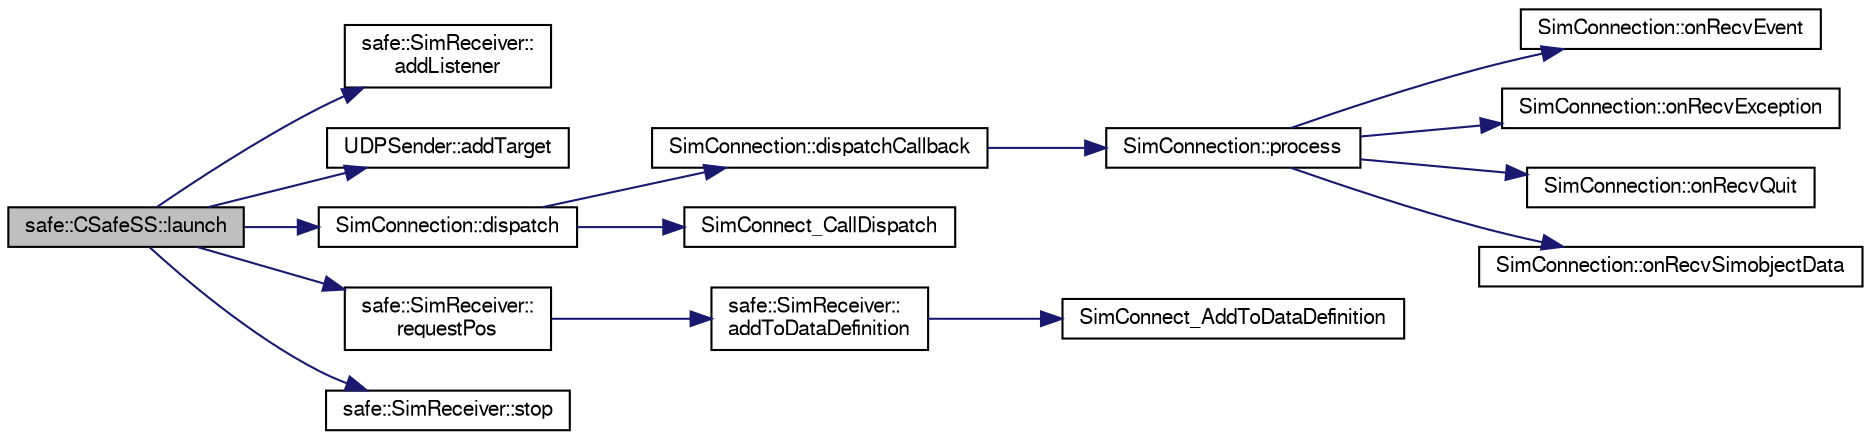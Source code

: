 digraph "safe::CSafeSS::launch"
{
  bgcolor="transparent";
  edge [fontname="FreeSans",fontsize="10",labelfontname="FreeSans",labelfontsize="10"];
  node [fontname="FreeSans",fontsize="10",shape=record];
  rankdir="LR";
  Node1 [label="safe::CSafeSS::launch",height=0.2,width=0.4,color="black", fillcolor="grey75", style="filled" fontcolor="black"];
  Node1 -> Node2 [color="midnightblue",fontsize="10",style="solid",fontname="FreeSans"];
  Node2 [label="safe::SimReceiver::\laddListener",height=0.2,width=0.4,color="black",URL="$classsafe_1_1SimReceiver.html#a558820c799462003539f3736c50b2c1f"];
  Node1 -> Node3 [color="midnightblue",fontsize="10",style="solid",fontname="FreeSans"];
  Node3 [label="UDPSender::addTarget",height=0.2,width=0.4,color="black",URL="$classUDPSender.html#a32a2dc2e2667fee6c9386fe46314a00f"];
  Node1 -> Node4 [color="midnightblue",fontsize="10",style="solid",fontname="FreeSans"];
  Node4 [label="SimConnection::dispatch",height=0.2,width=0.4,color="black",URL="$classSimConnection.html#a77aa02517e3d5cf6f25826d75c964e0a"];
  Node4 -> Node5 [color="midnightblue",fontsize="10",style="solid",fontname="FreeSans"];
  Node5 [label="SimConnection::dispatchCallback",height=0.2,width=0.4,color="black",URL="$classSimConnection.html#ae63f760488bc7984ce9db7da83a73f84"];
  Node5 -> Node6 [color="midnightblue",fontsize="10",style="solid",fontname="FreeSans"];
  Node6 [label="SimConnection::process",height=0.2,width=0.4,color="black",URL="$classSimConnection.html#a844284a373277064526dfafbd99bde5d"];
  Node6 -> Node7 [color="midnightblue",fontsize="10",style="solid",fontname="FreeSans"];
  Node7 [label="SimConnection::onRecvEvent",height=0.2,width=0.4,color="black",URL="$classSimConnection.html#afbb53f882a2c6f5f53696b560af9170d"];
  Node6 -> Node8 [color="midnightblue",fontsize="10",style="solid",fontname="FreeSans"];
  Node8 [label="SimConnection::onRecvException",height=0.2,width=0.4,color="black",URL="$classSimConnection.html#a4706c2f4c1ca5b978623204c1b427d22"];
  Node6 -> Node9 [color="midnightblue",fontsize="10",style="solid",fontname="FreeSans"];
  Node9 [label="SimConnection::onRecvQuit",height=0.2,width=0.4,color="black",URL="$classSimConnection.html#ac79a4977645b75c7af836daa22c3d35c"];
  Node6 -> Node10 [color="midnightblue",fontsize="10",style="solid",fontname="FreeSans"];
  Node10 [label="SimConnection::onRecvSimobjectData",height=0.2,width=0.4,color="black",URL="$classSimConnection.html#afccf33344d2a799943d402125ea3f7cc"];
  Node4 -> Node11 [color="midnightblue",fontsize="10",style="solid",fontname="FreeSans"];
  Node11 [label="SimConnect_CallDispatch",height=0.2,width=0.4,color="black",URL="$SimConnect_8h.html#a71456293a1537cae6bd4f6d8da71f79c"];
  Node1 -> Node12 [color="midnightblue",fontsize="10",style="solid",fontname="FreeSans"];
  Node12 [label="safe::SimReceiver::\lrequestPos",height=0.2,width=0.4,color="black",URL="$classsafe_1_1SimReceiver.html#a828d69d4fa368bc93c22e4aab6a29eb1"];
  Node12 -> Node13 [color="midnightblue",fontsize="10",style="solid",fontname="FreeSans"];
  Node13 [label="safe::SimReceiver::\laddToDataDefinition",height=0.2,width=0.4,color="black",URL="$classsafe_1_1SimReceiver.html#a91ad507eac008590af87bb286f30b42a"];
  Node13 -> Node14 [color="midnightblue",fontsize="10",style="solid",fontname="FreeSans"];
  Node14 [label="SimConnect_AddToDataDefinition",height=0.2,width=0.4,color="black",URL="$SimConnect_8h.html#a2dceb52226912fe345b113f1bb98f849"];
  Node1 -> Node15 [color="midnightblue",fontsize="10",style="solid",fontname="FreeSans"];
  Node15 [label="safe::SimReceiver::stop",height=0.2,width=0.4,color="black",URL="$classsafe_1_1SimReceiver.html#a7d759a7de8dfc9d7bf2800a6a4d84079"];
}
